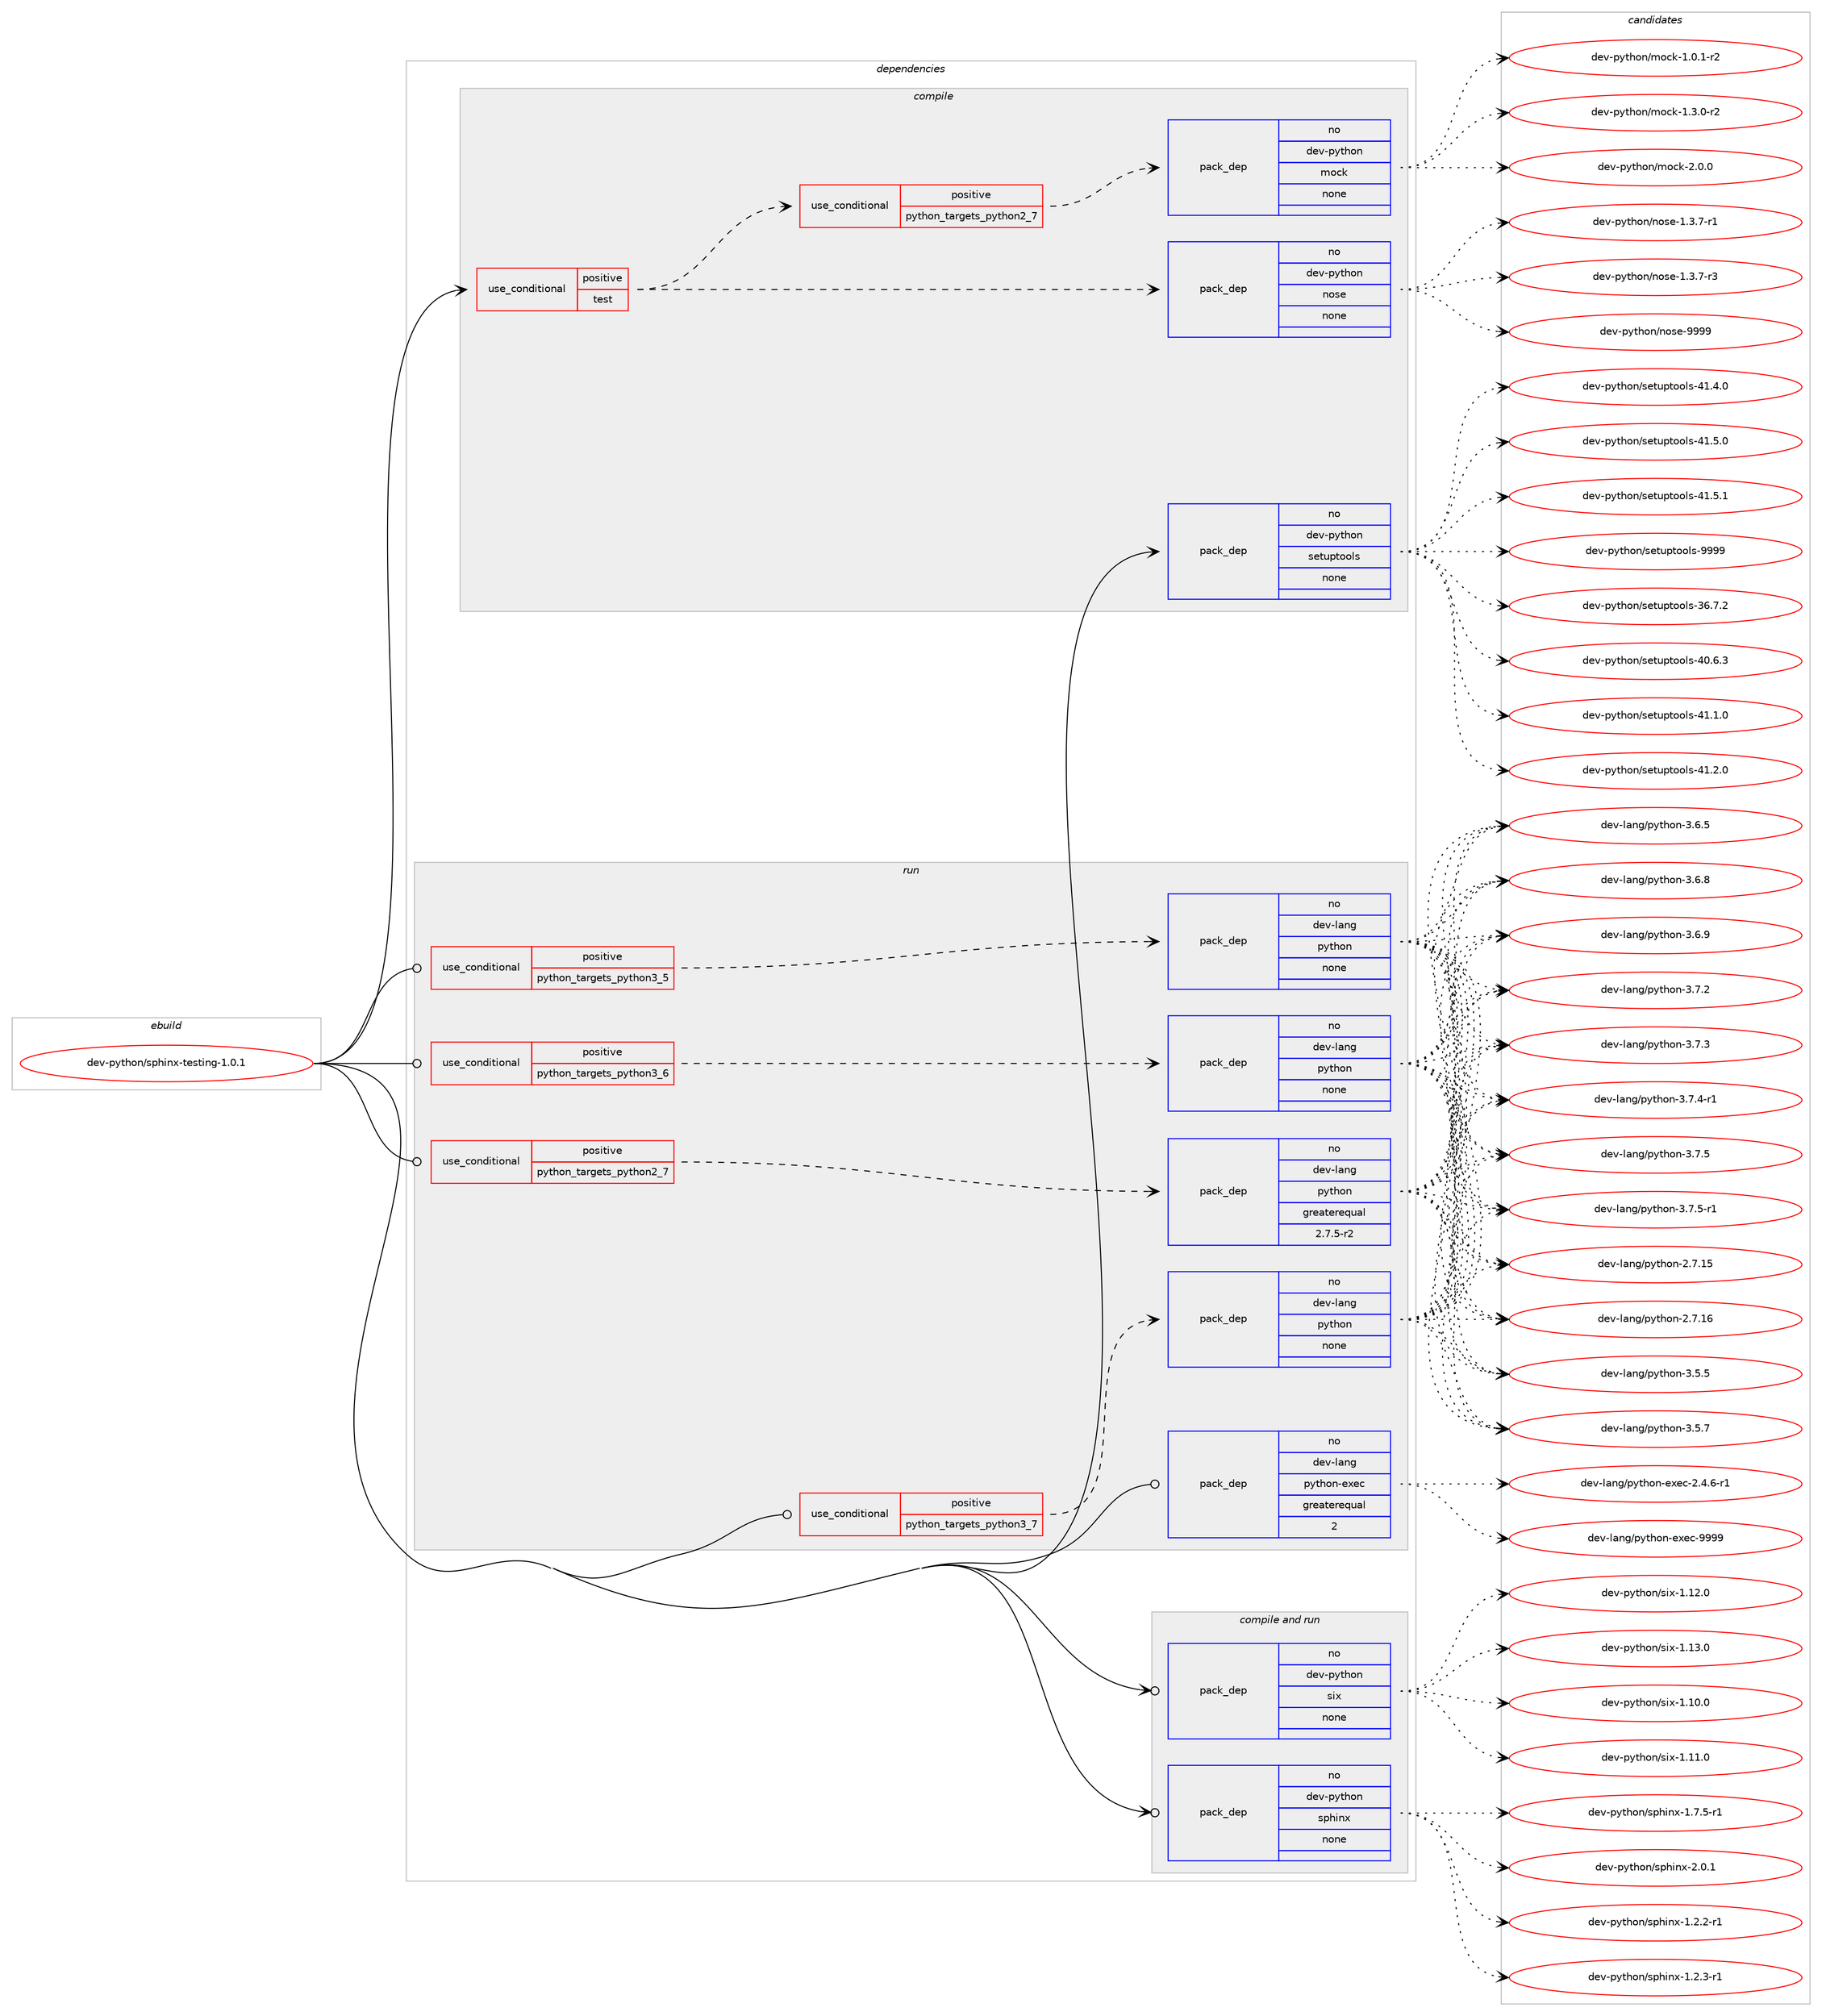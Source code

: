 digraph prolog {

# *************
# Graph options
# *************

newrank=true;
concentrate=true;
compound=true;
graph [rankdir=LR,fontname=Helvetica,fontsize=10,ranksep=1.5];#, ranksep=2.5, nodesep=0.2];
edge  [arrowhead=vee];
node  [fontname=Helvetica,fontsize=10];

# **********
# The ebuild
# **********

subgraph cluster_leftcol {
color=gray;
rank=same;
label=<<i>ebuild</i>>;
id [label="dev-python/sphinx-testing-1.0.1", color=red, width=4, href="../dev-python/sphinx-testing-1.0.1.svg"];
}

# ****************
# The dependencies
# ****************

subgraph cluster_midcol {
color=gray;
label=<<i>dependencies</i>>;
subgraph cluster_compile {
fillcolor="#eeeeee";
style=filled;
label=<<i>compile</i>>;
subgraph cond149681 {
dependency638194 [label=<<TABLE BORDER="0" CELLBORDER="1" CELLSPACING="0" CELLPADDING="4"><TR><TD ROWSPAN="3" CELLPADDING="10">use_conditional</TD></TR><TR><TD>positive</TD></TR><TR><TD>test</TD></TR></TABLE>>, shape=none, color=red];
subgraph pack476632 {
dependency638195 [label=<<TABLE BORDER="0" CELLBORDER="1" CELLSPACING="0" CELLPADDING="4" WIDTH="220"><TR><TD ROWSPAN="6" CELLPADDING="30">pack_dep</TD></TR><TR><TD WIDTH="110">no</TD></TR><TR><TD>dev-python</TD></TR><TR><TD>nose</TD></TR><TR><TD>none</TD></TR><TR><TD></TD></TR></TABLE>>, shape=none, color=blue];
}
dependency638194:e -> dependency638195:w [weight=20,style="dashed",arrowhead="vee"];
subgraph cond149682 {
dependency638196 [label=<<TABLE BORDER="0" CELLBORDER="1" CELLSPACING="0" CELLPADDING="4"><TR><TD ROWSPAN="3" CELLPADDING="10">use_conditional</TD></TR><TR><TD>positive</TD></TR><TR><TD>python_targets_python2_7</TD></TR></TABLE>>, shape=none, color=red];
subgraph pack476633 {
dependency638197 [label=<<TABLE BORDER="0" CELLBORDER="1" CELLSPACING="0" CELLPADDING="4" WIDTH="220"><TR><TD ROWSPAN="6" CELLPADDING="30">pack_dep</TD></TR><TR><TD WIDTH="110">no</TD></TR><TR><TD>dev-python</TD></TR><TR><TD>mock</TD></TR><TR><TD>none</TD></TR><TR><TD></TD></TR></TABLE>>, shape=none, color=blue];
}
dependency638196:e -> dependency638197:w [weight=20,style="dashed",arrowhead="vee"];
}
dependency638194:e -> dependency638196:w [weight=20,style="dashed",arrowhead="vee"];
}
id:e -> dependency638194:w [weight=20,style="solid",arrowhead="vee"];
subgraph pack476634 {
dependency638198 [label=<<TABLE BORDER="0" CELLBORDER="1" CELLSPACING="0" CELLPADDING="4" WIDTH="220"><TR><TD ROWSPAN="6" CELLPADDING="30">pack_dep</TD></TR><TR><TD WIDTH="110">no</TD></TR><TR><TD>dev-python</TD></TR><TR><TD>setuptools</TD></TR><TR><TD>none</TD></TR><TR><TD></TD></TR></TABLE>>, shape=none, color=blue];
}
id:e -> dependency638198:w [weight=20,style="solid",arrowhead="vee"];
}
subgraph cluster_compileandrun {
fillcolor="#eeeeee";
style=filled;
label=<<i>compile and run</i>>;
subgraph pack476635 {
dependency638199 [label=<<TABLE BORDER="0" CELLBORDER="1" CELLSPACING="0" CELLPADDING="4" WIDTH="220"><TR><TD ROWSPAN="6" CELLPADDING="30">pack_dep</TD></TR><TR><TD WIDTH="110">no</TD></TR><TR><TD>dev-python</TD></TR><TR><TD>six</TD></TR><TR><TD>none</TD></TR><TR><TD></TD></TR></TABLE>>, shape=none, color=blue];
}
id:e -> dependency638199:w [weight=20,style="solid",arrowhead="odotvee"];
subgraph pack476636 {
dependency638200 [label=<<TABLE BORDER="0" CELLBORDER="1" CELLSPACING="0" CELLPADDING="4" WIDTH="220"><TR><TD ROWSPAN="6" CELLPADDING="30">pack_dep</TD></TR><TR><TD WIDTH="110">no</TD></TR><TR><TD>dev-python</TD></TR><TR><TD>sphinx</TD></TR><TR><TD>none</TD></TR><TR><TD></TD></TR></TABLE>>, shape=none, color=blue];
}
id:e -> dependency638200:w [weight=20,style="solid",arrowhead="odotvee"];
}
subgraph cluster_run {
fillcolor="#eeeeee";
style=filled;
label=<<i>run</i>>;
subgraph cond149683 {
dependency638201 [label=<<TABLE BORDER="0" CELLBORDER="1" CELLSPACING="0" CELLPADDING="4"><TR><TD ROWSPAN="3" CELLPADDING="10">use_conditional</TD></TR><TR><TD>positive</TD></TR><TR><TD>python_targets_python2_7</TD></TR></TABLE>>, shape=none, color=red];
subgraph pack476637 {
dependency638202 [label=<<TABLE BORDER="0" CELLBORDER="1" CELLSPACING="0" CELLPADDING="4" WIDTH="220"><TR><TD ROWSPAN="6" CELLPADDING="30">pack_dep</TD></TR><TR><TD WIDTH="110">no</TD></TR><TR><TD>dev-lang</TD></TR><TR><TD>python</TD></TR><TR><TD>greaterequal</TD></TR><TR><TD>2.7.5-r2</TD></TR></TABLE>>, shape=none, color=blue];
}
dependency638201:e -> dependency638202:w [weight=20,style="dashed",arrowhead="vee"];
}
id:e -> dependency638201:w [weight=20,style="solid",arrowhead="odot"];
subgraph cond149684 {
dependency638203 [label=<<TABLE BORDER="0" CELLBORDER="1" CELLSPACING="0" CELLPADDING="4"><TR><TD ROWSPAN="3" CELLPADDING="10">use_conditional</TD></TR><TR><TD>positive</TD></TR><TR><TD>python_targets_python3_5</TD></TR></TABLE>>, shape=none, color=red];
subgraph pack476638 {
dependency638204 [label=<<TABLE BORDER="0" CELLBORDER="1" CELLSPACING="0" CELLPADDING="4" WIDTH="220"><TR><TD ROWSPAN="6" CELLPADDING="30">pack_dep</TD></TR><TR><TD WIDTH="110">no</TD></TR><TR><TD>dev-lang</TD></TR><TR><TD>python</TD></TR><TR><TD>none</TD></TR><TR><TD></TD></TR></TABLE>>, shape=none, color=blue];
}
dependency638203:e -> dependency638204:w [weight=20,style="dashed",arrowhead="vee"];
}
id:e -> dependency638203:w [weight=20,style="solid",arrowhead="odot"];
subgraph cond149685 {
dependency638205 [label=<<TABLE BORDER="0" CELLBORDER="1" CELLSPACING="0" CELLPADDING="4"><TR><TD ROWSPAN="3" CELLPADDING="10">use_conditional</TD></TR><TR><TD>positive</TD></TR><TR><TD>python_targets_python3_6</TD></TR></TABLE>>, shape=none, color=red];
subgraph pack476639 {
dependency638206 [label=<<TABLE BORDER="0" CELLBORDER="1" CELLSPACING="0" CELLPADDING="4" WIDTH="220"><TR><TD ROWSPAN="6" CELLPADDING="30">pack_dep</TD></TR><TR><TD WIDTH="110">no</TD></TR><TR><TD>dev-lang</TD></TR><TR><TD>python</TD></TR><TR><TD>none</TD></TR><TR><TD></TD></TR></TABLE>>, shape=none, color=blue];
}
dependency638205:e -> dependency638206:w [weight=20,style="dashed",arrowhead="vee"];
}
id:e -> dependency638205:w [weight=20,style="solid",arrowhead="odot"];
subgraph cond149686 {
dependency638207 [label=<<TABLE BORDER="0" CELLBORDER="1" CELLSPACING="0" CELLPADDING="4"><TR><TD ROWSPAN="3" CELLPADDING="10">use_conditional</TD></TR><TR><TD>positive</TD></TR><TR><TD>python_targets_python3_7</TD></TR></TABLE>>, shape=none, color=red];
subgraph pack476640 {
dependency638208 [label=<<TABLE BORDER="0" CELLBORDER="1" CELLSPACING="0" CELLPADDING="4" WIDTH="220"><TR><TD ROWSPAN="6" CELLPADDING="30">pack_dep</TD></TR><TR><TD WIDTH="110">no</TD></TR><TR><TD>dev-lang</TD></TR><TR><TD>python</TD></TR><TR><TD>none</TD></TR><TR><TD></TD></TR></TABLE>>, shape=none, color=blue];
}
dependency638207:e -> dependency638208:w [weight=20,style="dashed",arrowhead="vee"];
}
id:e -> dependency638207:w [weight=20,style="solid",arrowhead="odot"];
subgraph pack476641 {
dependency638209 [label=<<TABLE BORDER="0" CELLBORDER="1" CELLSPACING="0" CELLPADDING="4" WIDTH="220"><TR><TD ROWSPAN="6" CELLPADDING="30">pack_dep</TD></TR><TR><TD WIDTH="110">no</TD></TR><TR><TD>dev-lang</TD></TR><TR><TD>python-exec</TD></TR><TR><TD>greaterequal</TD></TR><TR><TD>2</TD></TR></TABLE>>, shape=none, color=blue];
}
id:e -> dependency638209:w [weight=20,style="solid",arrowhead="odot"];
}
}

# **************
# The candidates
# **************

subgraph cluster_choices {
rank=same;
color=gray;
label=<<i>candidates</i>>;

subgraph choice476632 {
color=black;
nodesep=1;
choice10010111845112121116104111110471101111151014549465146554511449 [label="dev-python/nose-1.3.7-r1", color=red, width=4,href="../dev-python/nose-1.3.7-r1.svg"];
choice10010111845112121116104111110471101111151014549465146554511451 [label="dev-python/nose-1.3.7-r3", color=red, width=4,href="../dev-python/nose-1.3.7-r3.svg"];
choice10010111845112121116104111110471101111151014557575757 [label="dev-python/nose-9999", color=red, width=4,href="../dev-python/nose-9999.svg"];
dependency638195:e -> choice10010111845112121116104111110471101111151014549465146554511449:w [style=dotted,weight="100"];
dependency638195:e -> choice10010111845112121116104111110471101111151014549465146554511451:w [style=dotted,weight="100"];
dependency638195:e -> choice10010111845112121116104111110471101111151014557575757:w [style=dotted,weight="100"];
}
subgraph choice476633 {
color=black;
nodesep=1;
choice1001011184511212111610411111047109111991074549464846494511450 [label="dev-python/mock-1.0.1-r2", color=red, width=4,href="../dev-python/mock-1.0.1-r2.svg"];
choice1001011184511212111610411111047109111991074549465146484511450 [label="dev-python/mock-1.3.0-r2", color=red, width=4,href="../dev-python/mock-1.3.0-r2.svg"];
choice100101118451121211161041111104710911199107455046484648 [label="dev-python/mock-2.0.0", color=red, width=4,href="../dev-python/mock-2.0.0.svg"];
dependency638197:e -> choice1001011184511212111610411111047109111991074549464846494511450:w [style=dotted,weight="100"];
dependency638197:e -> choice1001011184511212111610411111047109111991074549465146484511450:w [style=dotted,weight="100"];
dependency638197:e -> choice100101118451121211161041111104710911199107455046484648:w [style=dotted,weight="100"];
}
subgraph choice476634 {
color=black;
nodesep=1;
choice100101118451121211161041111104711510111611711211611111110811545515446554650 [label="dev-python/setuptools-36.7.2", color=red, width=4,href="../dev-python/setuptools-36.7.2.svg"];
choice100101118451121211161041111104711510111611711211611111110811545524846544651 [label="dev-python/setuptools-40.6.3", color=red, width=4,href="../dev-python/setuptools-40.6.3.svg"];
choice100101118451121211161041111104711510111611711211611111110811545524946494648 [label="dev-python/setuptools-41.1.0", color=red, width=4,href="../dev-python/setuptools-41.1.0.svg"];
choice100101118451121211161041111104711510111611711211611111110811545524946504648 [label="dev-python/setuptools-41.2.0", color=red, width=4,href="../dev-python/setuptools-41.2.0.svg"];
choice100101118451121211161041111104711510111611711211611111110811545524946524648 [label="dev-python/setuptools-41.4.0", color=red, width=4,href="../dev-python/setuptools-41.4.0.svg"];
choice100101118451121211161041111104711510111611711211611111110811545524946534648 [label="dev-python/setuptools-41.5.0", color=red, width=4,href="../dev-python/setuptools-41.5.0.svg"];
choice100101118451121211161041111104711510111611711211611111110811545524946534649 [label="dev-python/setuptools-41.5.1", color=red, width=4,href="../dev-python/setuptools-41.5.1.svg"];
choice10010111845112121116104111110471151011161171121161111111081154557575757 [label="dev-python/setuptools-9999", color=red, width=4,href="../dev-python/setuptools-9999.svg"];
dependency638198:e -> choice100101118451121211161041111104711510111611711211611111110811545515446554650:w [style=dotted,weight="100"];
dependency638198:e -> choice100101118451121211161041111104711510111611711211611111110811545524846544651:w [style=dotted,weight="100"];
dependency638198:e -> choice100101118451121211161041111104711510111611711211611111110811545524946494648:w [style=dotted,weight="100"];
dependency638198:e -> choice100101118451121211161041111104711510111611711211611111110811545524946504648:w [style=dotted,weight="100"];
dependency638198:e -> choice100101118451121211161041111104711510111611711211611111110811545524946524648:w [style=dotted,weight="100"];
dependency638198:e -> choice100101118451121211161041111104711510111611711211611111110811545524946534648:w [style=dotted,weight="100"];
dependency638198:e -> choice100101118451121211161041111104711510111611711211611111110811545524946534649:w [style=dotted,weight="100"];
dependency638198:e -> choice10010111845112121116104111110471151011161171121161111111081154557575757:w [style=dotted,weight="100"];
}
subgraph choice476635 {
color=black;
nodesep=1;
choice100101118451121211161041111104711510512045494649484648 [label="dev-python/six-1.10.0", color=red, width=4,href="../dev-python/six-1.10.0.svg"];
choice100101118451121211161041111104711510512045494649494648 [label="dev-python/six-1.11.0", color=red, width=4,href="../dev-python/six-1.11.0.svg"];
choice100101118451121211161041111104711510512045494649504648 [label="dev-python/six-1.12.0", color=red, width=4,href="../dev-python/six-1.12.0.svg"];
choice100101118451121211161041111104711510512045494649514648 [label="dev-python/six-1.13.0", color=red, width=4,href="../dev-python/six-1.13.0.svg"];
dependency638199:e -> choice100101118451121211161041111104711510512045494649484648:w [style=dotted,weight="100"];
dependency638199:e -> choice100101118451121211161041111104711510512045494649494648:w [style=dotted,weight="100"];
dependency638199:e -> choice100101118451121211161041111104711510512045494649504648:w [style=dotted,weight="100"];
dependency638199:e -> choice100101118451121211161041111104711510512045494649514648:w [style=dotted,weight="100"];
}
subgraph choice476636 {
color=black;
nodesep=1;
choice10010111845112121116104111110471151121041051101204549465046504511449 [label="dev-python/sphinx-1.2.2-r1", color=red, width=4,href="../dev-python/sphinx-1.2.2-r1.svg"];
choice10010111845112121116104111110471151121041051101204549465046514511449 [label="dev-python/sphinx-1.2.3-r1", color=red, width=4,href="../dev-python/sphinx-1.2.3-r1.svg"];
choice10010111845112121116104111110471151121041051101204549465546534511449 [label="dev-python/sphinx-1.7.5-r1", color=red, width=4,href="../dev-python/sphinx-1.7.5-r1.svg"];
choice1001011184511212111610411111047115112104105110120455046484649 [label="dev-python/sphinx-2.0.1", color=red, width=4,href="../dev-python/sphinx-2.0.1.svg"];
dependency638200:e -> choice10010111845112121116104111110471151121041051101204549465046504511449:w [style=dotted,weight="100"];
dependency638200:e -> choice10010111845112121116104111110471151121041051101204549465046514511449:w [style=dotted,weight="100"];
dependency638200:e -> choice10010111845112121116104111110471151121041051101204549465546534511449:w [style=dotted,weight="100"];
dependency638200:e -> choice1001011184511212111610411111047115112104105110120455046484649:w [style=dotted,weight="100"];
}
subgraph choice476637 {
color=black;
nodesep=1;
choice10010111845108971101034711212111610411111045504655464953 [label="dev-lang/python-2.7.15", color=red, width=4,href="../dev-lang/python-2.7.15.svg"];
choice10010111845108971101034711212111610411111045504655464954 [label="dev-lang/python-2.7.16", color=red, width=4,href="../dev-lang/python-2.7.16.svg"];
choice100101118451089711010347112121116104111110455146534653 [label="dev-lang/python-3.5.5", color=red, width=4,href="../dev-lang/python-3.5.5.svg"];
choice100101118451089711010347112121116104111110455146534655 [label="dev-lang/python-3.5.7", color=red, width=4,href="../dev-lang/python-3.5.7.svg"];
choice100101118451089711010347112121116104111110455146544653 [label="dev-lang/python-3.6.5", color=red, width=4,href="../dev-lang/python-3.6.5.svg"];
choice100101118451089711010347112121116104111110455146544656 [label="dev-lang/python-3.6.8", color=red, width=4,href="../dev-lang/python-3.6.8.svg"];
choice100101118451089711010347112121116104111110455146544657 [label="dev-lang/python-3.6.9", color=red, width=4,href="../dev-lang/python-3.6.9.svg"];
choice100101118451089711010347112121116104111110455146554650 [label="dev-lang/python-3.7.2", color=red, width=4,href="../dev-lang/python-3.7.2.svg"];
choice100101118451089711010347112121116104111110455146554651 [label="dev-lang/python-3.7.3", color=red, width=4,href="../dev-lang/python-3.7.3.svg"];
choice1001011184510897110103471121211161041111104551465546524511449 [label="dev-lang/python-3.7.4-r1", color=red, width=4,href="../dev-lang/python-3.7.4-r1.svg"];
choice100101118451089711010347112121116104111110455146554653 [label="dev-lang/python-3.7.5", color=red, width=4,href="../dev-lang/python-3.7.5.svg"];
choice1001011184510897110103471121211161041111104551465546534511449 [label="dev-lang/python-3.7.5-r1", color=red, width=4,href="../dev-lang/python-3.7.5-r1.svg"];
dependency638202:e -> choice10010111845108971101034711212111610411111045504655464953:w [style=dotted,weight="100"];
dependency638202:e -> choice10010111845108971101034711212111610411111045504655464954:w [style=dotted,weight="100"];
dependency638202:e -> choice100101118451089711010347112121116104111110455146534653:w [style=dotted,weight="100"];
dependency638202:e -> choice100101118451089711010347112121116104111110455146534655:w [style=dotted,weight="100"];
dependency638202:e -> choice100101118451089711010347112121116104111110455146544653:w [style=dotted,weight="100"];
dependency638202:e -> choice100101118451089711010347112121116104111110455146544656:w [style=dotted,weight="100"];
dependency638202:e -> choice100101118451089711010347112121116104111110455146544657:w [style=dotted,weight="100"];
dependency638202:e -> choice100101118451089711010347112121116104111110455146554650:w [style=dotted,weight="100"];
dependency638202:e -> choice100101118451089711010347112121116104111110455146554651:w [style=dotted,weight="100"];
dependency638202:e -> choice1001011184510897110103471121211161041111104551465546524511449:w [style=dotted,weight="100"];
dependency638202:e -> choice100101118451089711010347112121116104111110455146554653:w [style=dotted,weight="100"];
dependency638202:e -> choice1001011184510897110103471121211161041111104551465546534511449:w [style=dotted,weight="100"];
}
subgraph choice476638 {
color=black;
nodesep=1;
choice10010111845108971101034711212111610411111045504655464953 [label="dev-lang/python-2.7.15", color=red, width=4,href="../dev-lang/python-2.7.15.svg"];
choice10010111845108971101034711212111610411111045504655464954 [label="dev-lang/python-2.7.16", color=red, width=4,href="../dev-lang/python-2.7.16.svg"];
choice100101118451089711010347112121116104111110455146534653 [label="dev-lang/python-3.5.5", color=red, width=4,href="../dev-lang/python-3.5.5.svg"];
choice100101118451089711010347112121116104111110455146534655 [label="dev-lang/python-3.5.7", color=red, width=4,href="../dev-lang/python-3.5.7.svg"];
choice100101118451089711010347112121116104111110455146544653 [label="dev-lang/python-3.6.5", color=red, width=4,href="../dev-lang/python-3.6.5.svg"];
choice100101118451089711010347112121116104111110455146544656 [label="dev-lang/python-3.6.8", color=red, width=4,href="../dev-lang/python-3.6.8.svg"];
choice100101118451089711010347112121116104111110455146544657 [label="dev-lang/python-3.6.9", color=red, width=4,href="../dev-lang/python-3.6.9.svg"];
choice100101118451089711010347112121116104111110455146554650 [label="dev-lang/python-3.7.2", color=red, width=4,href="../dev-lang/python-3.7.2.svg"];
choice100101118451089711010347112121116104111110455146554651 [label="dev-lang/python-3.7.3", color=red, width=4,href="../dev-lang/python-3.7.3.svg"];
choice1001011184510897110103471121211161041111104551465546524511449 [label="dev-lang/python-3.7.4-r1", color=red, width=4,href="../dev-lang/python-3.7.4-r1.svg"];
choice100101118451089711010347112121116104111110455146554653 [label="dev-lang/python-3.7.5", color=red, width=4,href="../dev-lang/python-3.7.5.svg"];
choice1001011184510897110103471121211161041111104551465546534511449 [label="dev-lang/python-3.7.5-r1", color=red, width=4,href="../dev-lang/python-3.7.5-r1.svg"];
dependency638204:e -> choice10010111845108971101034711212111610411111045504655464953:w [style=dotted,weight="100"];
dependency638204:e -> choice10010111845108971101034711212111610411111045504655464954:w [style=dotted,weight="100"];
dependency638204:e -> choice100101118451089711010347112121116104111110455146534653:w [style=dotted,weight="100"];
dependency638204:e -> choice100101118451089711010347112121116104111110455146534655:w [style=dotted,weight="100"];
dependency638204:e -> choice100101118451089711010347112121116104111110455146544653:w [style=dotted,weight="100"];
dependency638204:e -> choice100101118451089711010347112121116104111110455146544656:w [style=dotted,weight="100"];
dependency638204:e -> choice100101118451089711010347112121116104111110455146544657:w [style=dotted,weight="100"];
dependency638204:e -> choice100101118451089711010347112121116104111110455146554650:w [style=dotted,weight="100"];
dependency638204:e -> choice100101118451089711010347112121116104111110455146554651:w [style=dotted,weight="100"];
dependency638204:e -> choice1001011184510897110103471121211161041111104551465546524511449:w [style=dotted,weight="100"];
dependency638204:e -> choice100101118451089711010347112121116104111110455146554653:w [style=dotted,weight="100"];
dependency638204:e -> choice1001011184510897110103471121211161041111104551465546534511449:w [style=dotted,weight="100"];
}
subgraph choice476639 {
color=black;
nodesep=1;
choice10010111845108971101034711212111610411111045504655464953 [label="dev-lang/python-2.7.15", color=red, width=4,href="../dev-lang/python-2.7.15.svg"];
choice10010111845108971101034711212111610411111045504655464954 [label="dev-lang/python-2.7.16", color=red, width=4,href="../dev-lang/python-2.7.16.svg"];
choice100101118451089711010347112121116104111110455146534653 [label="dev-lang/python-3.5.5", color=red, width=4,href="../dev-lang/python-3.5.5.svg"];
choice100101118451089711010347112121116104111110455146534655 [label="dev-lang/python-3.5.7", color=red, width=4,href="../dev-lang/python-3.5.7.svg"];
choice100101118451089711010347112121116104111110455146544653 [label="dev-lang/python-3.6.5", color=red, width=4,href="../dev-lang/python-3.6.5.svg"];
choice100101118451089711010347112121116104111110455146544656 [label="dev-lang/python-3.6.8", color=red, width=4,href="../dev-lang/python-3.6.8.svg"];
choice100101118451089711010347112121116104111110455146544657 [label="dev-lang/python-3.6.9", color=red, width=4,href="../dev-lang/python-3.6.9.svg"];
choice100101118451089711010347112121116104111110455146554650 [label="dev-lang/python-3.7.2", color=red, width=4,href="../dev-lang/python-3.7.2.svg"];
choice100101118451089711010347112121116104111110455146554651 [label="dev-lang/python-3.7.3", color=red, width=4,href="../dev-lang/python-3.7.3.svg"];
choice1001011184510897110103471121211161041111104551465546524511449 [label="dev-lang/python-3.7.4-r1", color=red, width=4,href="../dev-lang/python-3.7.4-r1.svg"];
choice100101118451089711010347112121116104111110455146554653 [label="dev-lang/python-3.7.5", color=red, width=4,href="../dev-lang/python-3.7.5.svg"];
choice1001011184510897110103471121211161041111104551465546534511449 [label="dev-lang/python-3.7.5-r1", color=red, width=4,href="../dev-lang/python-3.7.5-r1.svg"];
dependency638206:e -> choice10010111845108971101034711212111610411111045504655464953:w [style=dotted,weight="100"];
dependency638206:e -> choice10010111845108971101034711212111610411111045504655464954:w [style=dotted,weight="100"];
dependency638206:e -> choice100101118451089711010347112121116104111110455146534653:w [style=dotted,weight="100"];
dependency638206:e -> choice100101118451089711010347112121116104111110455146534655:w [style=dotted,weight="100"];
dependency638206:e -> choice100101118451089711010347112121116104111110455146544653:w [style=dotted,weight="100"];
dependency638206:e -> choice100101118451089711010347112121116104111110455146544656:w [style=dotted,weight="100"];
dependency638206:e -> choice100101118451089711010347112121116104111110455146544657:w [style=dotted,weight="100"];
dependency638206:e -> choice100101118451089711010347112121116104111110455146554650:w [style=dotted,weight="100"];
dependency638206:e -> choice100101118451089711010347112121116104111110455146554651:w [style=dotted,weight="100"];
dependency638206:e -> choice1001011184510897110103471121211161041111104551465546524511449:w [style=dotted,weight="100"];
dependency638206:e -> choice100101118451089711010347112121116104111110455146554653:w [style=dotted,weight="100"];
dependency638206:e -> choice1001011184510897110103471121211161041111104551465546534511449:w [style=dotted,weight="100"];
}
subgraph choice476640 {
color=black;
nodesep=1;
choice10010111845108971101034711212111610411111045504655464953 [label="dev-lang/python-2.7.15", color=red, width=4,href="../dev-lang/python-2.7.15.svg"];
choice10010111845108971101034711212111610411111045504655464954 [label="dev-lang/python-2.7.16", color=red, width=4,href="../dev-lang/python-2.7.16.svg"];
choice100101118451089711010347112121116104111110455146534653 [label="dev-lang/python-3.5.5", color=red, width=4,href="../dev-lang/python-3.5.5.svg"];
choice100101118451089711010347112121116104111110455146534655 [label="dev-lang/python-3.5.7", color=red, width=4,href="../dev-lang/python-3.5.7.svg"];
choice100101118451089711010347112121116104111110455146544653 [label="dev-lang/python-3.6.5", color=red, width=4,href="../dev-lang/python-3.6.5.svg"];
choice100101118451089711010347112121116104111110455146544656 [label="dev-lang/python-3.6.8", color=red, width=4,href="../dev-lang/python-3.6.8.svg"];
choice100101118451089711010347112121116104111110455146544657 [label="dev-lang/python-3.6.9", color=red, width=4,href="../dev-lang/python-3.6.9.svg"];
choice100101118451089711010347112121116104111110455146554650 [label="dev-lang/python-3.7.2", color=red, width=4,href="../dev-lang/python-3.7.2.svg"];
choice100101118451089711010347112121116104111110455146554651 [label="dev-lang/python-3.7.3", color=red, width=4,href="../dev-lang/python-3.7.3.svg"];
choice1001011184510897110103471121211161041111104551465546524511449 [label="dev-lang/python-3.7.4-r1", color=red, width=4,href="../dev-lang/python-3.7.4-r1.svg"];
choice100101118451089711010347112121116104111110455146554653 [label="dev-lang/python-3.7.5", color=red, width=4,href="../dev-lang/python-3.7.5.svg"];
choice1001011184510897110103471121211161041111104551465546534511449 [label="dev-lang/python-3.7.5-r1", color=red, width=4,href="../dev-lang/python-3.7.5-r1.svg"];
dependency638208:e -> choice10010111845108971101034711212111610411111045504655464953:w [style=dotted,weight="100"];
dependency638208:e -> choice10010111845108971101034711212111610411111045504655464954:w [style=dotted,weight="100"];
dependency638208:e -> choice100101118451089711010347112121116104111110455146534653:w [style=dotted,weight="100"];
dependency638208:e -> choice100101118451089711010347112121116104111110455146534655:w [style=dotted,weight="100"];
dependency638208:e -> choice100101118451089711010347112121116104111110455146544653:w [style=dotted,weight="100"];
dependency638208:e -> choice100101118451089711010347112121116104111110455146544656:w [style=dotted,weight="100"];
dependency638208:e -> choice100101118451089711010347112121116104111110455146544657:w [style=dotted,weight="100"];
dependency638208:e -> choice100101118451089711010347112121116104111110455146554650:w [style=dotted,weight="100"];
dependency638208:e -> choice100101118451089711010347112121116104111110455146554651:w [style=dotted,weight="100"];
dependency638208:e -> choice1001011184510897110103471121211161041111104551465546524511449:w [style=dotted,weight="100"];
dependency638208:e -> choice100101118451089711010347112121116104111110455146554653:w [style=dotted,weight="100"];
dependency638208:e -> choice1001011184510897110103471121211161041111104551465546534511449:w [style=dotted,weight="100"];
}
subgraph choice476641 {
color=black;
nodesep=1;
choice10010111845108971101034711212111610411111045101120101994550465246544511449 [label="dev-lang/python-exec-2.4.6-r1", color=red, width=4,href="../dev-lang/python-exec-2.4.6-r1.svg"];
choice10010111845108971101034711212111610411111045101120101994557575757 [label="dev-lang/python-exec-9999", color=red, width=4,href="../dev-lang/python-exec-9999.svg"];
dependency638209:e -> choice10010111845108971101034711212111610411111045101120101994550465246544511449:w [style=dotted,weight="100"];
dependency638209:e -> choice10010111845108971101034711212111610411111045101120101994557575757:w [style=dotted,weight="100"];
}
}

}
